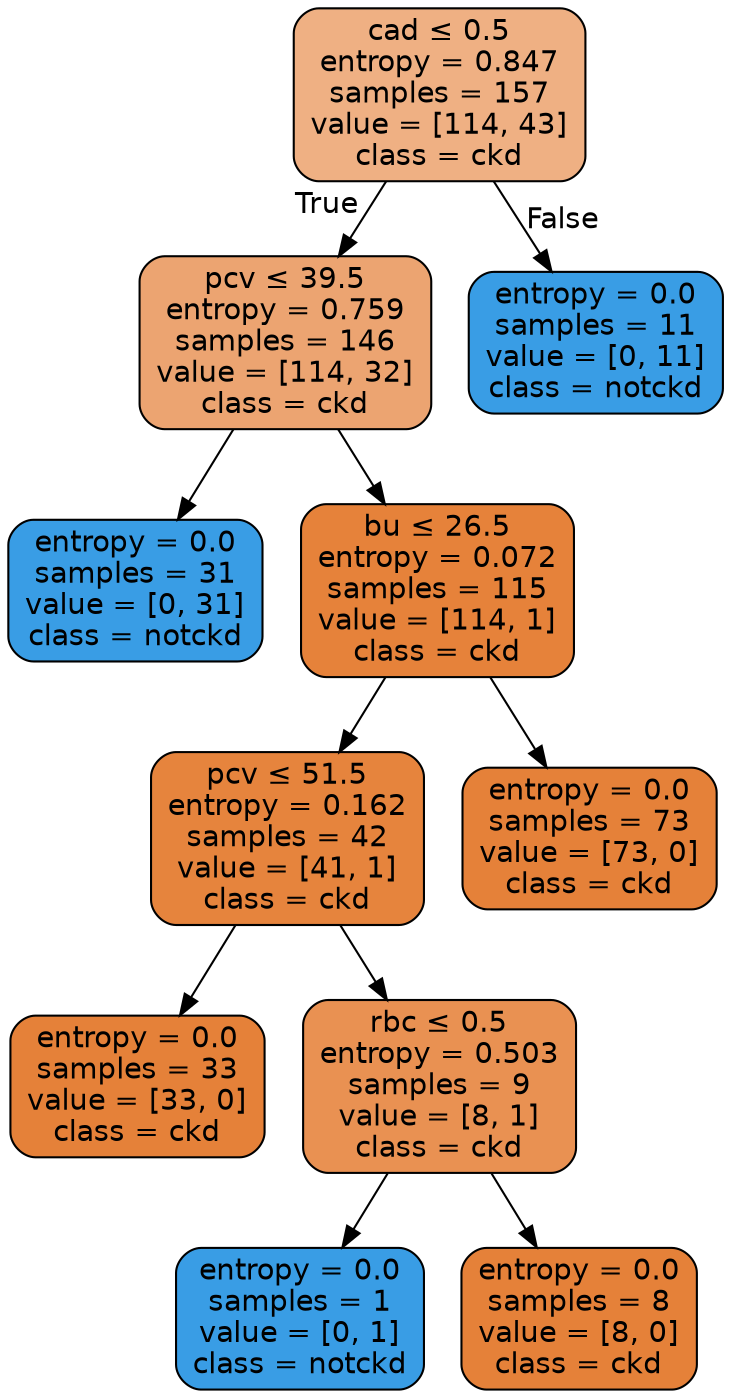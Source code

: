 digraph Tree {
node [shape=box, style="filled, rounded", color="black", fontname=helvetica] ;
edge [fontname=helvetica] ;
0 [label=<cad &le; 0.5<br/>entropy = 0.847<br/>samples = 157<br/>value = [114, 43]<br/>class = ckd>, fillcolor="#e581399f"] ;
1 [label=<pcv &le; 39.5<br/>entropy = 0.759<br/>samples = 146<br/>value = [114, 32]<br/>class = ckd>, fillcolor="#e58139b7"] ;
0 -> 1 [labeldistance=2.5, labelangle=45, headlabel="True"] ;
2 [label=<entropy = 0.0<br/>samples = 31<br/>value = [0, 31]<br/>class = notckd>, fillcolor="#399de5ff"] ;
1 -> 2 ;
3 [label=<bu &le; 26.5<br/>entropy = 0.072<br/>samples = 115<br/>value = [114, 1]<br/>class = ckd>, fillcolor="#e58139fd"] ;
1 -> 3 ;
4 [label=<pcv &le; 51.5<br/>entropy = 0.162<br/>samples = 42<br/>value = [41, 1]<br/>class = ckd>, fillcolor="#e58139f9"] ;
3 -> 4 ;
5 [label=<entropy = 0.0<br/>samples = 33<br/>value = [33, 0]<br/>class = ckd>, fillcolor="#e58139ff"] ;
4 -> 5 ;
6 [label=<rbc &le; 0.5<br/>entropy = 0.503<br/>samples = 9<br/>value = [8, 1]<br/>class = ckd>, fillcolor="#e58139df"] ;
4 -> 6 ;
7 [label=<entropy = 0.0<br/>samples = 1<br/>value = [0, 1]<br/>class = notckd>, fillcolor="#399de5ff"] ;
6 -> 7 ;
8 [label=<entropy = 0.0<br/>samples = 8<br/>value = [8, 0]<br/>class = ckd>, fillcolor="#e58139ff"] ;
6 -> 8 ;
9 [label=<entropy = 0.0<br/>samples = 73<br/>value = [73, 0]<br/>class = ckd>, fillcolor="#e58139ff"] ;
3 -> 9 ;
10 [label=<entropy = 0.0<br/>samples = 11<br/>value = [0, 11]<br/>class = notckd>, fillcolor="#399de5ff"] ;
0 -> 10 [labeldistance=2.5, labelangle=-45, headlabel="False"] ;
}